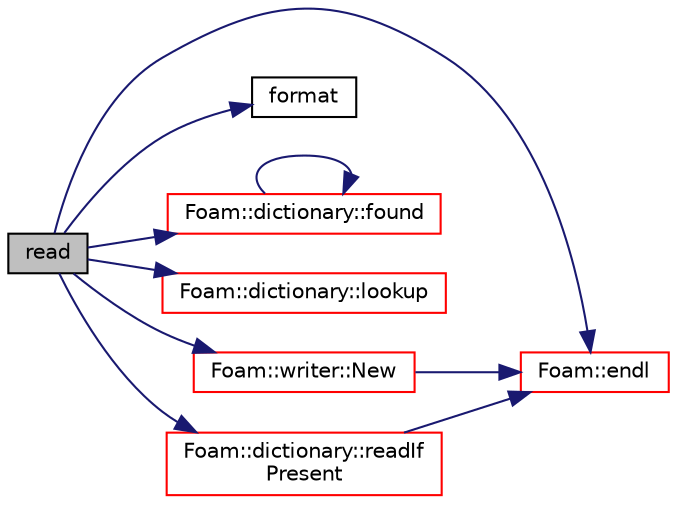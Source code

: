 digraph "read"
{
  bgcolor="transparent";
  edge [fontname="Helvetica",fontsize="10",labelfontname="Helvetica",labelfontsize="10"];
  node [fontname="Helvetica",fontsize="10",shape=record];
  rankdir="LR";
  Node1 [label="read",height=0.2,width=0.4,color="black", fillcolor="grey75", style="filled", fontcolor="black"];
  Node1 -> Node2 [color="midnightblue",fontsize="10",style="solid",fontname="Helvetica"];
  Node2 [label="Foam::endl",height=0.2,width=0.4,color="red",URL="$a10887.html#a2db8fe02a0d3909e9351bb4275b23ce4",tooltip="Add newline and flush stream. "];
  Node1 -> Node3 [color="midnightblue",fontsize="10",style="solid",fontname="Helvetica"];
  Node3 [label="format",height=0.2,width=0.4,color="black",URL="$a04422.html#a7ab39052688ef9931c1bb993be7e88d5"];
  Node1 -> Node4 [color="midnightblue",fontsize="10",style="solid",fontname="Helvetica"];
  Node4 [label="Foam::dictionary::found",height=0.2,width=0.4,color="red",URL="$a00526.html#ae9d6521e0e8d3956f9b49ddeb44877b8",tooltip="Search dictionary for given keyword. "];
  Node4 -> Node4 [color="midnightblue",fontsize="10",style="solid",fontname="Helvetica"];
  Node1 -> Node5 [color="midnightblue",fontsize="10",style="solid",fontname="Helvetica"];
  Node5 [label="Foam::dictionary::lookup",height=0.2,width=0.4,color="red",URL="$a00526.html#a8baab402d653d6e789f67c57e23a5b59",tooltip="Find and return an entry data stream. "];
  Node1 -> Node6 [color="midnightblue",fontsize="10",style="solid",fontname="Helvetica"];
  Node6 [label="Foam::writer::New",height=0.2,width=0.4,color="red",URL="$a02989.html#aae3b42e8c361cdb185c69285fcf9efd7",tooltip="Return a reference to the selected writer. "];
  Node6 -> Node2 [color="midnightblue",fontsize="10",style="solid",fontname="Helvetica"];
  Node1 -> Node7 [color="midnightblue",fontsize="10",style="solid",fontname="Helvetica"];
  Node7 [label="Foam::dictionary::readIf\lPresent",height=0.2,width=0.4,color="red",URL="$a00526.html#ac3502a72e9d1a84f63c4919b78595cd4",tooltip="Find an entry if present, and assign to T. "];
  Node7 -> Node2 [color="midnightblue",fontsize="10",style="solid",fontname="Helvetica"];
}
